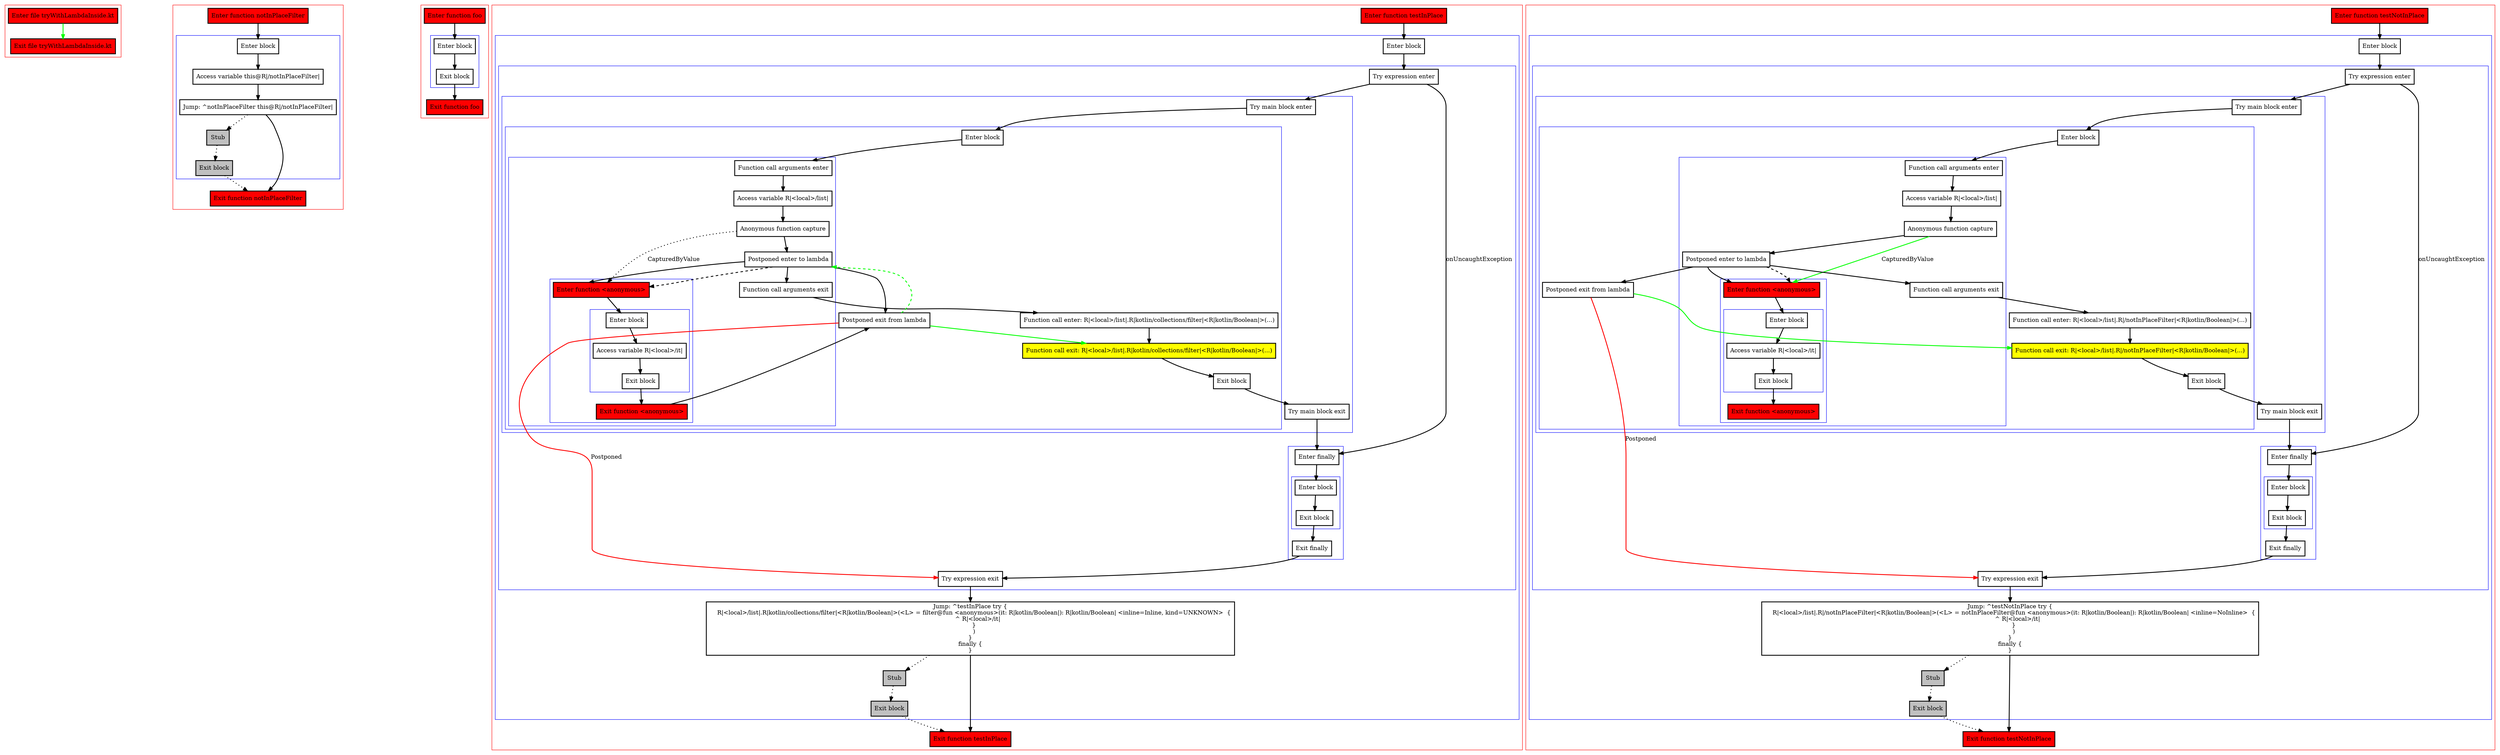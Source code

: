 digraph tryWithLambdaInside_kt {
    graph [nodesep=3]
    node [shape=box penwidth=2]
    edge [penwidth=2]

    subgraph cluster_0 {
        color=red
        0 [label="Enter file tryWithLambdaInside.kt" style="filled" fillcolor=red];
        1 [label="Exit file tryWithLambdaInside.kt" style="filled" fillcolor=red];
    }
    0 -> {1} [color=green];

    subgraph cluster_1 {
        color=red
        2 [label="Enter function notInPlaceFilter" style="filled" fillcolor=red];
        subgraph cluster_2 {
            color=blue
            3 [label="Enter block"];
            4 [label="Access variable this@R|/notInPlaceFilter|"];
            5 [label="Jump: ^notInPlaceFilter this@R|/notInPlaceFilter|"];
            6 [label="Stub" style="filled" fillcolor=gray];
            7 [label="Exit block" style="filled" fillcolor=gray];
        }
        8 [label="Exit function notInPlaceFilter" style="filled" fillcolor=red];
    }
    2 -> {3};
    3 -> {4};
    4 -> {5};
    5 -> {8};
    5 -> {6} [style=dotted];
    6 -> {7} [style=dotted];
    7 -> {8} [style=dotted];

    subgraph cluster_3 {
        color=red
        9 [label="Enter function foo" style="filled" fillcolor=red];
        subgraph cluster_4 {
            color=blue
            10 [label="Enter block"];
            11 [label="Exit block"];
        }
        12 [label="Exit function foo" style="filled" fillcolor=red];
    }
    9 -> {10};
    10 -> {11};
    11 -> {12};

    subgraph cluster_5 {
        color=red
        13 [label="Enter function testInPlace" style="filled" fillcolor=red];
        subgraph cluster_6 {
            color=blue
            14 [label="Enter block"];
            subgraph cluster_7 {
                color=blue
                15 [label="Try expression enter"];
                subgraph cluster_8 {
                    color=blue
                    16 [label="Try main block enter"];
                    subgraph cluster_9 {
                        color=blue
                        17 [label="Enter block"];
                        subgraph cluster_10 {
                            color=blue
                            18 [label="Function call arguments enter"];
                            19 [label="Access variable R|<local>/list|"];
                            20 [label="Anonymous function capture"];
                            21 [label="Postponed enter to lambda"];
                            subgraph cluster_11 {
                                color=blue
                                22 [label="Enter function <anonymous>" style="filled" fillcolor=red];
                                subgraph cluster_12 {
                                    color=blue
                                    23 [label="Enter block"];
                                    24 [label="Access variable R|<local>/it|"];
                                    25 [label="Exit block"];
                                }
                                26 [label="Exit function <anonymous>" style="filled" fillcolor=red];
                            }
                            27 [label="Function call arguments exit"];
                        }
                        28 [label="Function call enter: R|<local>/list|.R|kotlin/collections/filter|<R|kotlin/Boolean|>(...)"];
                        29 [label="Postponed exit from lambda"];
                        30 [label="Function call exit: R|<local>/list|.R|kotlin/collections/filter|<R|kotlin/Boolean|>(...)" style="filled" fillcolor=yellow];
                        31 [label="Exit block"];
                    }
                    32 [label="Try main block exit"];
                }
                subgraph cluster_13 {
                    color=blue
                    33 [label="Enter finally"];
                    subgraph cluster_14 {
                        color=blue
                        34 [label="Enter block"];
                        35 [label="Exit block"];
                    }
                    36 [label="Exit finally"];
                }
                37 [label="Try expression exit"];
            }
            38 [label="Jump: ^testInPlace try {
    R|<local>/list|.R|kotlin/collections/filter|<R|kotlin/Boolean|>(<L> = filter@fun <anonymous>(it: R|kotlin/Boolean|): R|kotlin/Boolean| <inline=Inline, kind=UNKNOWN>  {
        ^ R|<local>/it|
    }
    )
}
finally {
}
"];
            39 [label="Stub" style="filled" fillcolor=gray];
            40 [label="Exit block" style="filled" fillcolor=gray];
        }
        41 [label="Exit function testInPlace" style="filled" fillcolor=red];
    }
    13 -> {14};
    14 -> {15};
    15 -> {16};
    15 -> {33} [label="onUncaughtException"];
    16 -> {17};
    17 -> {18};
    18 -> {19};
    19 -> {20};
    20 -> {21};
    20 -> {22} [style=dotted label="CapturedByValue"];
    21 -> {22 27 29};
    21 -> {22} [style=dashed];
    22 -> {23};
    23 -> {24};
    24 -> {25};
    25 -> {26};
    26 -> {29};
    27 -> {28};
    28 -> {30};
    29 -> {21} [color=green style=dashed];
    29 -> {30} [color=green];
    29 -> {37} [color=red label="Postponed"];
    30 -> {31};
    31 -> {32};
    32 -> {33};
    33 -> {34};
    34 -> {35};
    35 -> {36};
    36 -> {37};
    37 -> {38};
    38 -> {41};
    38 -> {39} [style=dotted];
    39 -> {40} [style=dotted];
    40 -> {41} [style=dotted];

    subgraph cluster_15 {
        color=red
        42 [label="Enter function testNotInPlace" style="filled" fillcolor=red];
        subgraph cluster_16 {
            color=blue
            43 [label="Enter block"];
            subgraph cluster_17 {
                color=blue
                44 [label="Try expression enter"];
                subgraph cluster_18 {
                    color=blue
                    45 [label="Try main block enter"];
                    subgraph cluster_19 {
                        color=blue
                        46 [label="Enter block"];
                        subgraph cluster_20 {
                            color=blue
                            47 [label="Function call arguments enter"];
                            48 [label="Access variable R|<local>/list|"];
                            49 [label="Anonymous function capture"];
                            50 [label="Postponed enter to lambda"];
                            subgraph cluster_21 {
                                color=blue
                                51 [label="Enter function <anonymous>" style="filled" fillcolor=red];
                                subgraph cluster_22 {
                                    color=blue
                                    52 [label="Enter block"];
                                    53 [label="Access variable R|<local>/it|"];
                                    54 [label="Exit block"];
                                }
                                55 [label="Exit function <anonymous>" style="filled" fillcolor=red];
                            }
                            56 [label="Function call arguments exit"];
                        }
                        57 [label="Function call enter: R|<local>/list|.R|/notInPlaceFilter|<R|kotlin/Boolean|>(...)"];
                        58 [label="Postponed exit from lambda"];
                        59 [label="Function call exit: R|<local>/list|.R|/notInPlaceFilter|<R|kotlin/Boolean|>(...)" style="filled" fillcolor=yellow];
                        60 [label="Exit block"];
                    }
                    61 [label="Try main block exit"];
                }
                subgraph cluster_23 {
                    color=blue
                    62 [label="Enter finally"];
                    subgraph cluster_24 {
                        color=blue
                        63 [label="Enter block"];
                        64 [label="Exit block"];
                    }
                    65 [label="Exit finally"];
                }
                66 [label="Try expression exit"];
            }
            67 [label="Jump: ^testNotInPlace try {
    R|<local>/list|.R|/notInPlaceFilter|<R|kotlin/Boolean|>(<L> = notInPlaceFilter@fun <anonymous>(it: R|kotlin/Boolean|): R|kotlin/Boolean| <inline=NoInline>  {
        ^ R|<local>/it|
    }
    )
}
finally {
}
"];
            68 [label="Stub" style="filled" fillcolor=gray];
            69 [label="Exit block" style="filled" fillcolor=gray];
        }
        70 [label="Exit function testNotInPlace" style="filled" fillcolor=red];
    }
    42 -> {43};
    43 -> {44};
    44 -> {45};
    44 -> {62} [label="onUncaughtException"];
    45 -> {46};
    46 -> {47};
    47 -> {48};
    48 -> {49};
    49 -> {50};
    49 -> {51} [color=green label="CapturedByValue"];
    50 -> {51 56 58};
    50 -> {51} [style=dashed];
    51 -> {52};
    52 -> {53};
    53 -> {54};
    54 -> {55};
    56 -> {57};
    57 -> {59};
    58 -> {59} [color=green];
    58 -> {66} [color=red label="Postponed"];
    59 -> {60};
    60 -> {61};
    61 -> {62};
    62 -> {63};
    63 -> {64};
    64 -> {65};
    65 -> {66};
    66 -> {67};
    67 -> {70};
    67 -> {68} [style=dotted];
    68 -> {69} [style=dotted];
    69 -> {70} [style=dotted];

}

